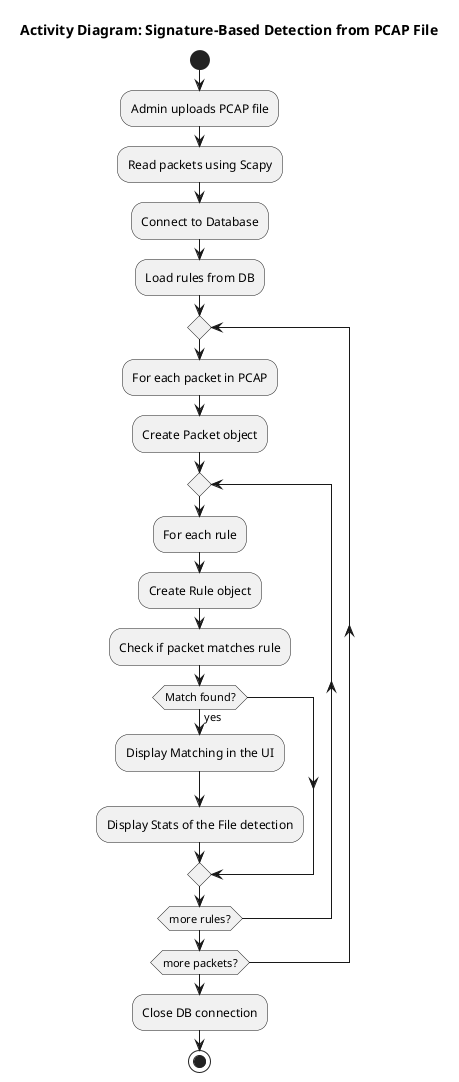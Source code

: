 @startuml
title Activity Diagram: Signature-Based Detection from PCAP File

start

:Admin uploads PCAP file;
:Read packets using Scapy;
:Connect to Database;
:Load rules from DB;

repeat
  :For each packet in PCAP;
  :Create Packet object;
  
  repeat
    :For each rule;
    :Create Rule object;
    :Check if packet matches rule;
    
    if (Match found?) then (yes)
      :Display Matching in the UI;
      :Display Stats of the File detection;
    endif

  repeat while (more rules?)
repeat while (more packets?)

:Close DB connection;

stop
@enduml
